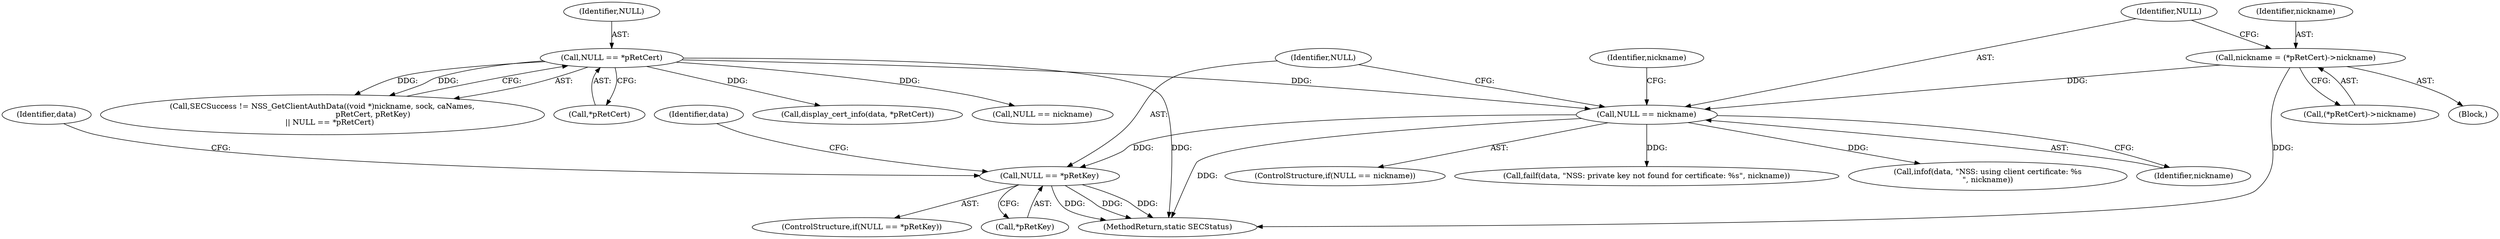 digraph "0_curl_curl-7_50_2~32@pointer" {
"1000286" [label="(Call,NULL == *pRetKey)"];
"1000279" [label="(Call,NULL == nickname)"];
"1000253" [label="(Call,NULL == *pRetCert)"];
"1000272" [label="(Call,nickname = (*pRetCert)->nickname)"];
"1000287" [label="(Identifier,NULL)"];
"1000254" [label="(Identifier,NULL)"];
"1000274" [label="(Call,(*pRetCert)->nickname)"];
"1000280" [label="(Identifier,NULL)"];
"1000278" [label="(ControlStructure,if(NULL == nickname))"];
"1000253" [label="(Call,NULL == *pRetCert)"];
"1000109" [label="(Block,)"];
"1000301" [label="(Call,display_cert_info(data, *pRetCert))"];
"1000298" [label="(Identifier,data)"];
"1000307" [label="(MethodReturn,static SECStatus)"];
"1000259" [label="(Call,NULL == nickname)"];
"1000285" [label="(ControlStructure,if(NULL == *pRetKey))"];
"1000288" [label="(Call,*pRetKey)"];
"1000281" [label="(Identifier,nickname)"];
"1000272" [label="(Call,nickname = (*pRetCert)->nickname)"];
"1000242" [label="(Call,SECSuccess != NSS_GetClientAuthData((void *)nickname, sock, caNames,\n                                          pRetCert, pRetKey)\n      || NULL == *pRetCert)"];
"1000292" [label="(Identifier,data)"];
"1000291" [label="(Call,failf(data, \"NSS: private key not found for certificate: %s\", nickname))"];
"1000255" [label="(Call,*pRetCert)"];
"1000286" [label="(Call,NULL == *pRetKey)"];
"1000273" [label="(Identifier,nickname)"];
"1000283" [label="(Identifier,nickname)"];
"1000297" [label="(Call,infof(data, \"NSS: using client certificate: %s\n\", nickname))"];
"1000279" [label="(Call,NULL == nickname)"];
"1000286" -> "1000285"  [label="AST: "];
"1000286" -> "1000288"  [label="CFG: "];
"1000287" -> "1000286"  [label="AST: "];
"1000288" -> "1000286"  [label="AST: "];
"1000292" -> "1000286"  [label="CFG: "];
"1000298" -> "1000286"  [label="CFG: "];
"1000286" -> "1000307"  [label="DDG: "];
"1000286" -> "1000307"  [label="DDG: "];
"1000286" -> "1000307"  [label="DDG: "];
"1000279" -> "1000286"  [label="DDG: "];
"1000279" -> "1000278"  [label="AST: "];
"1000279" -> "1000281"  [label="CFG: "];
"1000280" -> "1000279"  [label="AST: "];
"1000281" -> "1000279"  [label="AST: "];
"1000283" -> "1000279"  [label="CFG: "];
"1000287" -> "1000279"  [label="CFG: "];
"1000279" -> "1000307"  [label="DDG: "];
"1000253" -> "1000279"  [label="DDG: "];
"1000272" -> "1000279"  [label="DDG: "];
"1000279" -> "1000291"  [label="DDG: "];
"1000279" -> "1000297"  [label="DDG: "];
"1000253" -> "1000242"  [label="AST: "];
"1000253" -> "1000255"  [label="CFG: "];
"1000254" -> "1000253"  [label="AST: "];
"1000255" -> "1000253"  [label="AST: "];
"1000242" -> "1000253"  [label="CFG: "];
"1000253" -> "1000307"  [label="DDG: "];
"1000253" -> "1000242"  [label="DDG: "];
"1000253" -> "1000242"  [label="DDG: "];
"1000253" -> "1000259"  [label="DDG: "];
"1000253" -> "1000301"  [label="DDG: "];
"1000272" -> "1000109"  [label="AST: "];
"1000272" -> "1000274"  [label="CFG: "];
"1000273" -> "1000272"  [label="AST: "];
"1000274" -> "1000272"  [label="AST: "];
"1000280" -> "1000272"  [label="CFG: "];
"1000272" -> "1000307"  [label="DDG: "];
}

